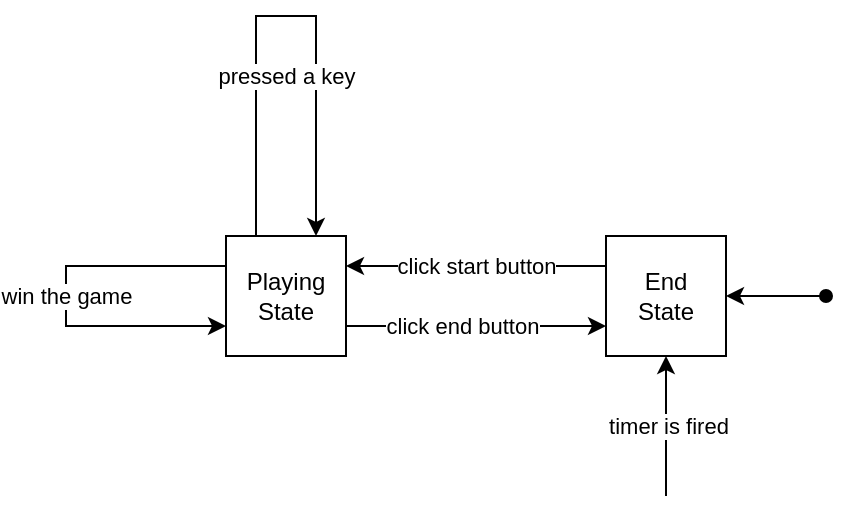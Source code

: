 <mxfile version="15.6.0" type="github" pages="3">
  <diagram id="hI7e4cZUsG9M7KaGvV4N" name="state diagram">
    <mxGraphModel dx="1372" dy="744" grid="1" gridSize="10" guides="1" tooltips="1" connect="1" arrows="1" fold="1" page="1" pageScale="1" pageWidth="827" pageHeight="1169" math="0" shadow="0">
      <root>
        <mxCell id="0" />
        <mxCell id="1" parent="0" />
        <mxCell id="IuZBLI0x4jvca_-rGV12-20" style="edgeStyle=none;rounded=0;orthogonalLoop=1;jettySize=auto;html=1;exitX=1;exitY=0.5;exitDx=0;exitDy=0;startArrow=classic;startFill=1;endArrow=oval;endFill=1;" parent="1" source="IuZBLI0x4jvca_-rGV12-16" edge="1">
          <mxGeometry relative="1" as="geometry">
            <mxPoint x="600" y="420" as="targetPoint" />
          </mxGeometry>
        </mxCell>
        <mxCell id="JxuFIkrR4i8Dkk_saVZ9-7" value="click start button" style="edgeStyle=orthogonalEdgeStyle;rounded=0;orthogonalLoop=1;jettySize=auto;html=1;exitX=0;exitY=0.25;exitDx=0;exitDy=0;entryX=1;entryY=0.25;entryDx=0;entryDy=0;" edge="1" parent="1" source="IuZBLI0x4jvca_-rGV12-16" target="JxuFIkrR4i8Dkk_saVZ9-3">
          <mxGeometry relative="1" as="geometry" />
        </mxCell>
        <mxCell id="JxuFIkrR4i8Dkk_saVZ9-12" style="edgeStyle=orthogonalEdgeStyle;rounded=0;orthogonalLoop=1;jettySize=auto;html=1;exitX=0.5;exitY=1;exitDx=0;exitDy=0;startArrow=classic;startFill=1;endArrow=none;endFill=0;" edge="1" parent="1" source="IuZBLI0x4jvca_-rGV12-16">
          <mxGeometry relative="1" as="geometry">
            <mxPoint x="520" y="520" as="targetPoint" />
          </mxGeometry>
        </mxCell>
        <mxCell id="JxuFIkrR4i8Dkk_saVZ9-13" value="timer is fired" style="edgeLabel;html=1;align=center;verticalAlign=middle;resizable=0;points=[];" vertex="1" connectable="0" parent="JxuFIkrR4i8Dkk_saVZ9-12">
          <mxGeometry relative="1" as="geometry">
            <mxPoint as="offset" />
          </mxGeometry>
        </mxCell>
        <mxCell id="IuZBLI0x4jvca_-rGV12-16" value="End&lt;br&gt;State" style="rounded=0;whiteSpace=wrap;html=1;" parent="1" vertex="1">
          <mxGeometry x="490" y="390" width="60" height="60" as="geometry" />
        </mxCell>
        <mxCell id="JxuFIkrR4i8Dkk_saVZ9-10" style="edgeStyle=orthogonalEdgeStyle;rounded=0;orthogonalLoop=1;jettySize=auto;html=1;exitX=1;exitY=0.75;exitDx=0;exitDy=0;entryX=0;entryY=0.75;entryDx=0;entryDy=0;" edge="1" parent="1" source="JxuFIkrR4i8Dkk_saVZ9-3" target="IuZBLI0x4jvca_-rGV12-16">
          <mxGeometry relative="1" as="geometry" />
        </mxCell>
        <mxCell id="JxuFIkrR4i8Dkk_saVZ9-11" value="click end button" style="edgeLabel;html=1;align=center;verticalAlign=middle;resizable=0;points=[];" vertex="1" connectable="0" parent="JxuFIkrR4i8Dkk_saVZ9-10">
          <mxGeometry x="-0.108" relative="1" as="geometry">
            <mxPoint as="offset" />
          </mxGeometry>
        </mxCell>
        <mxCell id="JxuFIkrR4i8Dkk_saVZ9-3" value="Playing&lt;br&gt;State" style="rounded=0;whiteSpace=wrap;html=1;" vertex="1" parent="1">
          <mxGeometry x="300" y="390" width="60" height="60" as="geometry" />
        </mxCell>
        <mxCell id="JxuFIkrR4i8Dkk_saVZ9-9" value="win the game" style="edgeStyle=orthogonalEdgeStyle;rounded=0;orthogonalLoop=1;jettySize=auto;html=1;exitX=0;exitY=0.25;exitDx=0;exitDy=0;entryX=0;entryY=0.75;entryDx=0;entryDy=0;" edge="1" parent="1" source="JxuFIkrR4i8Dkk_saVZ9-3" target="JxuFIkrR4i8Dkk_saVZ9-3">
          <mxGeometry relative="1" as="geometry">
            <Array as="points">
              <mxPoint x="220" y="405" />
              <mxPoint x="220" y="435" />
            </Array>
          </mxGeometry>
        </mxCell>
        <mxCell id="JxuFIkrR4i8Dkk_saVZ9-14" style="edgeStyle=orthogonalEdgeStyle;rounded=0;orthogonalLoop=1;jettySize=auto;html=1;exitX=0.75;exitY=0;exitDx=0;exitDy=0;entryX=0.25;entryY=0;entryDx=0;entryDy=0;startArrow=classic;startFill=1;endArrow=none;endFill=0;" edge="1" parent="1" source="JxuFIkrR4i8Dkk_saVZ9-3" target="JxuFIkrR4i8Dkk_saVZ9-3">
          <mxGeometry relative="1" as="geometry">
            <Array as="points">
              <mxPoint x="345" y="280" />
              <mxPoint x="315" y="280" />
            </Array>
          </mxGeometry>
        </mxCell>
        <mxCell id="JxuFIkrR4i8Dkk_saVZ9-15" value="pressed a key" style="edgeLabel;html=1;align=center;verticalAlign=middle;resizable=0;points=[];" vertex="1" connectable="0" parent="JxuFIkrR4i8Dkk_saVZ9-14">
          <mxGeometry x="-0.008" y="-2" relative="1" as="geometry">
            <mxPoint x="-1" y="32" as="offset" />
          </mxGeometry>
        </mxCell>
      </root>
    </mxGraphModel>
  </diagram>
  <diagram id="yKxRjNQBItv779inVnJ8" name="dcd1">
    <mxGraphModel dx="2197" dy="744" grid="1" gridSize="10" guides="1" tooltips="1" connect="1" arrows="1" fold="1" page="1" pageScale="1" pageWidth="827" pageHeight="1169" math="0" shadow="0">
      <root>
        <mxCell id="Ufl5j6Zn4nnThT6jM8z7-0" />
        <mxCell id="Ufl5j6Zn4nnThT6jM8z7-1" parent="Ufl5j6Zn4nnThT6jM8z7-0" />
        <mxCell id="Ufl5j6Zn4nnThT6jM8z7-13" value="Context" style="shape=umlLifeline;perimeter=lifelinePerimeter;whiteSpace=wrap;html=1;container=1;collapsible=0;recursiveResize=0;outlineConnect=0;" parent="Ufl5j6Zn4nnThT6jM8z7-1" vertex="1">
          <mxGeometry x="1240.5" y="120" width="100" height="1480" as="geometry" />
        </mxCell>
        <mxCell id="Ufl5j6Zn4nnThT6jM8z7-23" value="" style="html=1;points=[];perimeter=orthogonalPerimeter;" parent="Ufl5j6Zn4nnThT6jM8z7-13" vertex="1">
          <mxGeometry x="45" y="100" width="10" height="110" as="geometry" />
        </mxCell>
        <mxCell id="Ufl5j6Zn4nnThT6jM8z7-57" value="" style="html=1;points=[];perimeter=orthogonalPerimeter;" parent="Ufl5j6Zn4nnThT6jM8z7-13" vertex="1">
          <mxGeometry x="45" y="360" width="10" height="50" as="geometry" />
        </mxCell>
        <mxCell id="Ufl5j6Zn4nnThT6jM8z7-80" value="" style="html=1;points=[];perimeter=orthogonalPerimeter;" parent="Ufl5j6Zn4nnThT6jM8z7-13" vertex="1">
          <mxGeometry x="45" y="560" width="10" height="100" as="geometry" />
        </mxCell>
        <mxCell id="Ufl5j6Zn4nnThT6jM8z7-86" value="" style="endArrow=none;html=1;rounded=1;startArrow=classic;startFill=1;endFill=0;dashed=1;" parent="Ufl5j6Zn4nnThT6jM8z7-13" source="Ufl5j6Zn4nnThT6jM8z7-5" edge="1">
          <mxGeometry width="50" height="50" relative="1" as="geometry">
            <mxPoint x="-1030.676" y="650" as="sourcePoint" />
            <mxPoint x="45.0" y="650" as="targetPoint" />
          </mxGeometry>
        </mxCell>
        <mxCell id="Ufl5j6Zn4nnThT6jM8z7-87" value="return" style="edgeLabel;html=1;align=center;verticalAlign=middle;resizable=0;points=[];" parent="Ufl5j6Zn4nnThT6jM8z7-86" vertex="1" connectable="0">
          <mxGeometry x="-0.033" y="-1" relative="1" as="geometry">
            <mxPoint x="1" y="-4" as="offset" />
          </mxGeometry>
        </mxCell>
        <mxCell id="Ufl5j6Zn4nnThT6jM8z7-33" value="monkeyPosition != bananaPosition" style="shape=umlFrame;whiteSpace=wrap;html=1;width=140;height=40;" parent="Ufl5j6Zn4nnThT6jM8z7-1" vertex="1">
          <mxGeometry x="1210" y="170" width="520" height="190" as="geometry" />
        </mxCell>
        <mxCell id="Ufl5j6Zn4nnThT6jM8z7-2" value="" style="shape=umlLifeline;participant=umlActor;perimeter=lifelinePerimeter;whiteSpace=wrap;html=1;container=1;collapsible=0;recursiveResize=0;verticalAlign=top;spacingTop=36;outlineConnect=0;" parent="Ufl5j6Zn4nnThT6jM8z7-1" vertex="1">
          <mxGeometry x="-300" y="120" width="20" height="1480" as="geometry" />
        </mxCell>
        <mxCell id="Ufl5j6Zn4nnThT6jM8z7-16" value="" style="html=1;points=[];perimeter=orthogonalPerimeter;" parent="Ufl5j6Zn4nnThT6jM8z7-2" vertex="1">
          <mxGeometry x="5" y="70" width="10" height="230" as="geometry" />
        </mxCell>
        <mxCell id="Ufl5j6Zn4nnThT6jM8z7-46" value="" style="html=1;points=[];perimeter=orthogonalPerimeter;" parent="Ufl5j6Zn4nnThT6jM8z7-2" vertex="1">
          <mxGeometry x="5" y="310" width="10" height="170" as="geometry" />
        </mxCell>
        <mxCell id="Ufl5j6Zn4nnThT6jM8z7-68" value="" style="html=1;points=[];perimeter=orthogonalPerimeter;" parent="Ufl5j6Zn4nnThT6jM8z7-2" vertex="1">
          <mxGeometry x="5" y="510" width="10" height="200" as="geometry" />
        </mxCell>
        <mxCell id="Ufl5j6Zn4nnThT6jM8z7-3" value="Start" style="shape=umlLifeline;perimeter=lifelinePerimeter;whiteSpace=wrap;html=1;container=1;collapsible=0;recursiveResize=0;outlineConnect=0;" parent="Ufl5j6Zn4nnThT6jM8z7-1" vertex="1">
          <mxGeometry x="160" y="120" width="100" height="1480" as="geometry" />
        </mxCell>
        <mxCell id="Ufl5j6Zn4nnThT6jM8z7-20" value="" style="html=1;points=[];perimeter=orthogonalPerimeter;" parent="Ufl5j6Zn4nnThT6jM8z7-3" vertex="1">
          <mxGeometry x="45" y="90" width="10" height="150" as="geometry" />
        </mxCell>
        <mxCell id="Ufl5j6Zn4nnThT6jM8z7-76" value="" style="endArrow=classic;html=1;rounded=1;" parent="Ufl5j6Zn4nnThT6jM8z7-3" target="Ufl5j6Zn4nnThT6jM8z7-5" edge="1">
          <mxGeometry width="50" height="50" relative="1" as="geometry">
            <mxPoint x="-129.5" y="550.0" as="sourcePoint" />
            <mxPoint x="45" y="550.0" as="targetPoint" />
          </mxGeometry>
        </mxCell>
        <mxCell id="Ufl5j6Zn4nnThT6jM8z7-77" value="new GoUp(gameGUI)&lt;br&gt;.doAction(context)" style="edgeLabel;html=1;align=center;verticalAlign=middle;resizable=0;points=[];" parent="Ufl5j6Zn4nnThT6jM8z7-76" vertex="1" connectable="0">
          <mxGeometry x="-0.033" y="-1" relative="1" as="geometry">
            <mxPoint y="-1" as="offset" />
          </mxGeometry>
        </mxCell>
        <mxCell id="Ufl5j6Zn4nnThT6jM8z7-4" value="End" style="shape=umlLifeline;perimeter=lifelinePerimeter;whiteSpace=wrap;html=1;container=1;collapsible=0;recursiveResize=0;outlineConnect=0;" parent="Ufl5j6Zn4nnThT6jM8z7-1" vertex="1">
          <mxGeometry x="340" y="120" width="100" height="1480" as="geometry" />
        </mxCell>
        <mxCell id="Ufl5j6Zn4nnThT6jM8z7-24" value="" style="endArrow=classic;html=1;rounded=1;" parent="Ufl5j6Zn4nnThT6jM8z7-4" target="Ufl5j6Zn4nnThT6jM8z7-13" edge="1">
          <mxGeometry width="50" height="50" relative="1" as="geometry">
            <mxPoint x="-125" y="103" as="sourcePoint" />
            <mxPoint x="49.5" y="103" as="targetPoint" />
          </mxGeometry>
        </mxCell>
        <mxCell id="Ufl5j6Zn4nnThT6jM8z7-25" value="context.reset()" style="edgeLabel;html=1;align=center;verticalAlign=middle;resizable=0;points=[];" parent="Ufl5j6Zn4nnThT6jM8z7-24" vertex="1" connectable="0">
          <mxGeometry x="-0.033" y="-1" relative="1" as="geometry">
            <mxPoint x="1" y="-4" as="offset" />
          </mxGeometry>
        </mxCell>
        <mxCell id="Ufl5j6Zn4nnThT6jM8z7-54" value="" style="html=1;points=[];perimeter=orthogonalPerimeter;" parent="Ufl5j6Zn4nnThT6jM8z7-4" vertex="1">
          <mxGeometry x="45" y="337" width="10" height="93" as="geometry" />
        </mxCell>
        <mxCell id="Ufl5j6Zn4nnThT6jM8z7-62" value="" style="endArrow=none;html=1;rounded=1;startArrow=classic;startFill=1;endFill=0;dashed=1;" parent="Ufl5j6Zn4nnThT6jM8z7-4" source="Ufl5j6Zn4nnThT6jM8z7-12" edge="1">
          <mxGeometry width="50" height="50" relative="1" as="geometry">
            <mxPoint x="-130" y="420" as="sourcePoint" />
            <mxPoint x="45.0" y="420" as="targetPoint" />
          </mxGeometry>
        </mxCell>
        <mxCell id="Ufl5j6Zn4nnThT6jM8z7-63" value="return" style="edgeLabel;html=1;align=center;verticalAlign=middle;resizable=0;points=[];" parent="Ufl5j6Zn4nnThT6jM8z7-62" vertex="1" connectable="0">
          <mxGeometry x="-0.108" y="3" relative="1" as="geometry">
            <mxPoint as="offset" />
          </mxGeometry>
        </mxCell>
        <mxCell id="Ufl5j6Zn4nnThT6jM8z7-5" value="GoUp" style="shape=umlLifeline;perimeter=lifelinePerimeter;whiteSpace=wrap;html=1;container=1;collapsible=0;recursiveResize=0;outlineConnect=0;" parent="Ufl5j6Zn4nnThT6jM8z7-1" vertex="1">
          <mxGeometry x="520" y="120" width="100" height="1480" as="geometry" />
        </mxCell>
        <mxCell id="Ufl5j6Zn4nnThT6jM8z7-75" value="" style="html=1;points=[];perimeter=orthogonalPerimeter;" parent="Ufl5j6Zn4nnThT6jM8z7-5" vertex="1">
          <mxGeometry x="45" y="540" width="10" height="140" as="geometry" />
        </mxCell>
        <mxCell id="Ufl5j6Zn4nnThT6jM8z7-6" value="GoDown" style="shape=umlLifeline;perimeter=lifelinePerimeter;whiteSpace=wrap;html=1;container=1;collapsible=0;recursiveResize=0;outlineConnect=0;" parent="Ufl5j6Zn4nnThT6jM8z7-1" vertex="1">
          <mxGeometry x="700" y="120" width="100" height="1480" as="geometry" />
        </mxCell>
        <mxCell id="Ufl5j6Zn4nnThT6jM8z7-7" value="GoLeft" style="shape=umlLifeline;perimeter=lifelinePerimeter;whiteSpace=wrap;html=1;container=1;collapsible=0;recursiveResize=0;outlineConnect=0;" parent="Ufl5j6Zn4nnThT6jM8z7-1" vertex="1">
          <mxGeometry x="880" y="120" width="100" height="1480" as="geometry" />
        </mxCell>
        <mxCell id="Ufl5j6Zn4nnThT6jM8z7-100" value="" style="html=1;points=[];perimeter=orthogonalPerimeter;" parent="Ufl5j6Zn4nnThT6jM8z7-7" vertex="1">
          <mxGeometry x="45" y="777" width="10" height="140" as="geometry" />
        </mxCell>
        <mxCell id="Ufl5j6Zn4nnThT6jM8z7-8" value="GoRight" style="shape=umlLifeline;perimeter=lifelinePerimeter;whiteSpace=wrap;html=1;container=1;collapsible=0;recursiveResize=0;outlineConnect=0;" parent="Ufl5j6Zn4nnThT6jM8z7-1" vertex="1">
          <mxGeometry x="1060" y="120" width="100" height="1480" as="geometry" />
        </mxCell>
        <mxCell id="Ufl5j6Zn4nnThT6jM8z7-120" value="" style="html=1;points=[];perimeter=orthogonalPerimeter;" parent="Ufl5j6Zn4nnThT6jM8z7-8" vertex="1">
          <mxGeometry x="45" y="1007" width="10" height="140" as="geometry" />
        </mxCell>
        <mxCell id="Ufl5j6Zn4nnThT6jM8z7-11" value="GameGUI" style="shape=umlLifeline;perimeter=lifelinePerimeter;whiteSpace=wrap;html=1;container=1;collapsible=0;recursiveResize=0;outlineConnect=0;" parent="Ufl5j6Zn4nnThT6jM8z7-1" vertex="1">
          <mxGeometry x="-200" y="120" width="100" height="1480" as="geometry" />
        </mxCell>
        <mxCell id="Ufl5j6Zn4nnThT6jM8z7-38" value="" style="html=1;points=[];perimeter=orthogonalPerimeter;" parent="Ufl5j6Zn4nnThT6jM8z7-11" vertex="1">
          <mxGeometry x="45" y="75" width="10" height="205" as="geometry" />
        </mxCell>
        <mxCell id="Ufl5j6Zn4nnThT6jM8z7-44" value="" style="endArrow=none;html=1;rounded=1;startArrow=classic;startFill=1;endFill=0;dashed=1;" parent="Ufl5j6Zn4nnThT6jM8z7-11" edge="1">
          <mxGeometry width="50" height="50" relative="1" as="geometry">
            <mxPoint x="-90" y="270" as="sourcePoint" />
            <mxPoint x="45.0" y="270" as="targetPoint" />
          </mxGeometry>
        </mxCell>
        <mxCell id="Ufl5j6Zn4nnThT6jM8z7-45" value="return" style="edgeLabel;html=1;align=center;verticalAlign=middle;resizable=0;points=[];" parent="Ufl5j6Zn4nnThT6jM8z7-44" vertex="1" connectable="0">
          <mxGeometry x="-0.108" y="3" relative="1" as="geometry">
            <mxPoint as="offset" />
          </mxGeometry>
        </mxCell>
        <mxCell id="Ufl5j6Zn4nnThT6jM8z7-47" value="" style="html=1;points=[];perimeter=orthogonalPerimeter;" parent="Ufl5j6Zn4nnThT6jM8z7-11" vertex="1">
          <mxGeometry x="45" y="320" width="10" height="150" as="geometry" />
        </mxCell>
        <mxCell id="Ufl5j6Zn4nnThT6jM8z7-64" value="" style="endArrow=none;html=1;rounded=1;startArrow=classic;startFill=1;endFill=0;dashed=1;" parent="Ufl5j6Zn4nnThT6jM8z7-11" edge="1">
          <mxGeometry width="50" height="50" relative="1" as="geometry">
            <mxPoint x="46" y="440" as="sourcePoint" />
            <mxPoint x="231.0" y="440" as="targetPoint" />
          </mxGeometry>
        </mxCell>
        <mxCell id="Ufl5j6Zn4nnThT6jM8z7-65" value="getSquare(pos).&lt;br&gt;setText(null)&lt;br&gt;getSquare(pos).&lt;br&gt;setText(null)" style="edgeLabel;html=1;align=center;verticalAlign=middle;resizable=0;points=[];" parent="Ufl5j6Zn4nnThT6jM8z7-64" vertex="1" connectable="0">
          <mxGeometry x="-0.108" y="3" relative="1" as="geometry">
            <mxPoint as="offset" />
          </mxGeometry>
        </mxCell>
        <mxCell id="Ufl5j6Zn4nnThT6jM8z7-69" value="" style="html=1;points=[];perimeter=orthogonalPerimeter;" parent="Ufl5j6Zn4nnThT6jM8z7-11" vertex="1">
          <mxGeometry x="45" y="520" width="10" height="180" as="geometry" />
        </mxCell>
        <mxCell id="Ufl5j6Zn4nnThT6jM8z7-70" value="" style="endArrow=classic;html=1;rounded=1;" parent="Ufl5j6Zn4nnThT6jM8z7-11" edge="1">
          <mxGeometry width="50" height="50" relative="1" as="geometry">
            <mxPoint x="-85" y="524" as="sourcePoint" />
            <mxPoint x="50" y="524" as="targetPoint" />
          </mxGeometry>
        </mxCell>
        <mxCell id="Ufl5j6Zn4nnThT6jM8z7-71" value="pressed up arrow key" style="edgeLabel;html=1;align=center;verticalAlign=middle;resizable=0;points=[];" parent="Ufl5j6Zn4nnThT6jM8z7-70" vertex="1" connectable="0">
          <mxGeometry x="-0.033" y="-1" relative="1" as="geometry">
            <mxPoint y="-1" as="offset" />
          </mxGeometry>
        </mxCell>
        <mxCell id="Ufl5j6Zn4nnThT6jM8z7-92" value="" style="endArrow=none;html=1;rounded=1;startArrow=classic;startFill=1;endFill=0;dashed=1;" parent="Ufl5j6Zn4nnThT6jM8z7-11" edge="1">
          <mxGeometry width="50" height="50" relative="1" as="geometry">
            <mxPoint x="-90" y="698.82" as="sourcePoint" />
            <mxPoint x="45.0" y="698.82" as="targetPoint" />
          </mxGeometry>
        </mxCell>
        <mxCell id="Ufl5j6Zn4nnThT6jM8z7-93" value="return" style="edgeLabel;html=1;align=center;verticalAlign=middle;resizable=0;points=[];" parent="Ufl5j6Zn4nnThT6jM8z7-92" vertex="1" connectable="0">
          <mxGeometry x="-0.108" y="3" relative="1" as="geometry">
            <mxPoint as="offset" />
          </mxGeometry>
        </mxCell>
        <mxCell id="Ufl5j6Zn4nnThT6jM8z7-12" value="GameController" style="shape=umlLifeline;perimeter=lifelinePerimeter;whiteSpace=wrap;html=1;container=1;collapsible=0;recursiveResize=0;outlineConnect=0;" parent="Ufl5j6Zn4nnThT6jM8z7-1" vertex="1">
          <mxGeometry x="-20" y="120" width="100" height="1480" as="geometry" />
        </mxCell>
        <mxCell id="Ufl5j6Zn4nnThT6jM8z7-17" value="" style="html=1;points=[];perimeter=orthogonalPerimeter;" parent="Ufl5j6Zn4nnThT6jM8z7-12" vertex="1">
          <mxGeometry x="45" y="80" width="10" height="170" as="geometry" />
        </mxCell>
        <mxCell id="Ufl5j6Zn4nnThT6jM8z7-51" value="" style="html=1;points=[];perimeter=orthogonalPerimeter;" parent="Ufl5j6Zn4nnThT6jM8z7-12" vertex="1">
          <mxGeometry x="45" y="330" width="10" height="120" as="geometry" />
        </mxCell>
        <mxCell id="Ufl5j6Zn4nnThT6jM8z7-52" value="" style="endArrow=classic;html=1;rounded=1;" parent="Ufl5j6Zn4nnThT6jM8z7-12" edge="1">
          <mxGeometry width="50" height="50" relative="1" as="geometry">
            <mxPoint x="-128.5" y="340" as="sourcePoint" />
            <mxPoint x="46" y="340" as="targetPoint" />
          </mxGeometry>
        </mxCell>
        <mxCell id="Ufl5j6Zn4nnThT6jM8z7-53" value="buttonListener" style="edgeLabel;html=1;align=center;verticalAlign=middle;resizable=0;points=[];" parent="Ufl5j6Zn4nnThT6jM8z7-52" vertex="1" connectable="0">
          <mxGeometry x="-0.033" y="-1" relative="1" as="geometry">
            <mxPoint y="-1" as="offset" />
          </mxGeometry>
        </mxCell>
        <mxCell id="Ufl5j6Zn4nnThT6jM8z7-72" value="" style="html=1;points=[];perimeter=orthogonalPerimeter;" parent="Ufl5j6Zn4nnThT6jM8z7-12" vertex="1">
          <mxGeometry x="45" y="530" width="10" height="160" as="geometry" />
        </mxCell>
        <mxCell id="Ufl5j6Zn4nnThT6jM8z7-14" value="MonkeyPosition" style="shape=umlLifeline;perimeter=lifelinePerimeter;whiteSpace=wrap;html=1;container=1;collapsible=0;recursiveResize=0;outlineConnect=0;" parent="Ufl5j6Zn4nnThT6jM8z7-1" vertex="1">
          <mxGeometry x="1420" y="120" width="100" height="1480" as="geometry" />
        </mxCell>
        <mxCell id="Ufl5j6Zn4nnThT6jM8z7-30" value="" style="endArrow=classic;html=1;rounded=1;" parent="Ufl5j6Zn4nnThT6jM8z7-14" target="Ufl5j6Zn4nnThT6jM8z7-15" edge="1">
          <mxGeometry width="50" height="50" relative="1" as="geometry">
            <mxPoint x="-124.5" y="160" as="sourcePoint" />
            <mxPoint x="45.5" y="160" as="targetPoint" />
          </mxGeometry>
        </mxCell>
        <mxCell id="Ufl5j6Zn4nnThT6jM8z7-31" value="bananaPosistion = &lt;br&gt;new BananaPosistion(&lt;br&gt;randomX, randomY)" style="edgeLabel;html=1;align=center;verticalAlign=middle;resizable=0;points=[];" parent="Ufl5j6Zn4nnThT6jM8z7-30" vertex="1" connectable="0">
          <mxGeometry x="-0.033" y="-1" relative="1" as="geometry">
            <mxPoint x="103" y="-1" as="offset" />
          </mxGeometry>
        </mxCell>
        <mxCell id="Ufl5j6Zn4nnThT6jM8z7-26" value="" style="html=1;points=[];perimeter=orthogonalPerimeter;" parent="Ufl5j6Zn4nnThT6jM8z7-14" vertex="1">
          <mxGeometry x="45" y="110" width="10" height="100" as="geometry" />
        </mxCell>
        <mxCell id="Ufl5j6Zn4nnThT6jM8z7-83" value="" style="html=1;points=[];perimeter=orthogonalPerimeter;" parent="Ufl5j6Zn4nnThT6jM8z7-14" vertex="1">
          <mxGeometry x="45" y="590" width="10" height="50" as="geometry" />
        </mxCell>
        <mxCell id="Ufl5j6Zn4nnThT6jM8z7-15" value="BananaPostion" style="shape=umlLifeline;perimeter=lifelinePerimeter;whiteSpace=wrap;html=1;container=1;collapsible=0;recursiveResize=0;outlineConnect=0;" parent="Ufl5j6Zn4nnThT6jM8z7-1" vertex="1">
          <mxGeometry x="1600" y="120" width="100" height="300" as="geometry" />
        </mxCell>
        <mxCell id="Ufl5j6Zn4nnThT6jM8z7-27" value="" style="html=1;points=[];perimeter=orthogonalPerimeter;" parent="Ufl5j6Zn4nnThT6jM8z7-15" vertex="1">
          <mxGeometry x="45" y="110" width="10" height="100" as="geometry" />
        </mxCell>
        <mxCell id="Ufl5j6Zn4nnThT6jM8z7-18" value="" style="endArrow=classic;html=1;rounded=1;" parent="Ufl5j6Zn4nnThT6jM8z7-1" edge="1">
          <mxGeometry width="50" height="50" relative="1" as="geometry">
            <mxPoint x="-285" y="200" as="sourcePoint" />
            <mxPoint x="-150" y="200" as="targetPoint" />
          </mxGeometry>
        </mxCell>
        <mxCell id="Ufl5j6Zn4nnThT6jM8z7-19" value="clicked Start button" style="edgeLabel;html=1;align=center;verticalAlign=middle;resizable=0;points=[];" parent="Ufl5j6Zn4nnThT6jM8z7-18" vertex="1" connectable="0">
          <mxGeometry x="-0.033" y="-1" relative="1" as="geometry">
            <mxPoint y="-1" as="offset" />
          </mxGeometry>
        </mxCell>
        <mxCell id="Ufl5j6Zn4nnThT6jM8z7-21" value="" style="endArrow=classic;html=1;rounded=1;" parent="Ufl5j6Zn4nnThT6jM8z7-1" edge="1">
          <mxGeometry width="50" height="50" relative="1" as="geometry">
            <mxPoint x="35.5" y="213" as="sourcePoint" />
            <mxPoint x="210" y="213" as="targetPoint" />
          </mxGeometry>
        </mxCell>
        <mxCell id="Ufl5j6Zn4nnThT6jM8z7-22" value="new Start(gameGUI)&lt;br&gt;.doAction(context)" style="edgeLabel;html=1;align=center;verticalAlign=middle;resizable=0;points=[];" parent="Ufl5j6Zn4nnThT6jM8z7-21" vertex="1" connectable="0">
          <mxGeometry x="-0.033" y="-1" relative="1" as="geometry">
            <mxPoint x="1" y="-4" as="offset" />
          </mxGeometry>
        </mxCell>
        <mxCell id="Ufl5j6Zn4nnThT6jM8z7-28" value="" style="endArrow=classic;html=1;rounded=1;" parent="Ufl5j6Zn4nnThT6jM8z7-1" edge="1">
          <mxGeometry width="50" height="50" relative="1" as="geometry">
            <mxPoint x="1296" y="233" as="sourcePoint" />
            <mxPoint x="1466" y="233" as="targetPoint" />
          </mxGeometry>
        </mxCell>
        <mxCell id="Ufl5j6Zn4nnThT6jM8z7-29" value="monkeyPosistion = &lt;br&gt;new MonkeyPosistion(&lt;br&gt;randomX, randomY)" style="edgeLabel;html=1;align=center;verticalAlign=middle;resizable=0;points=[];" parent="Ufl5j6Zn4nnThT6jM8z7-28" vertex="1" connectable="0">
          <mxGeometry x="-0.033" y="-1" relative="1" as="geometry">
            <mxPoint x="1" y="-4" as="offset" />
          </mxGeometry>
        </mxCell>
        <mxCell id="Ufl5j6Zn4nnThT6jM8z7-34" value="" style="endArrow=none;html=1;rounded=1;startArrow=classic;startFill=1;endFill=0;dashed=1;" parent="Ufl5j6Zn4nnThT6jM8z7-1" source="Ufl5j6Zn4nnThT6jM8z7-3" edge="1">
          <mxGeometry width="50" height="50" relative="1" as="geometry">
            <mxPoint x="240" y="320" as="sourcePoint" />
            <mxPoint x="1285.0" y="320" as="targetPoint" />
          </mxGeometry>
        </mxCell>
        <mxCell id="Ufl5j6Zn4nnThT6jM8z7-35" value="return" style="edgeLabel;html=1;align=center;verticalAlign=middle;resizable=0;points=[];" parent="Ufl5j6Zn4nnThT6jM8z7-34" vertex="1" connectable="0">
          <mxGeometry x="-0.033" y="-1" relative="1" as="geometry">
            <mxPoint x="1" y="-4" as="offset" />
          </mxGeometry>
        </mxCell>
        <mxCell id="Ufl5j6Zn4nnThT6jM8z7-36" value="" style="endArrow=none;html=1;rounded=1;startArrow=classic;startFill=1;endFill=0;dashed=1;" parent="Ufl5j6Zn4nnThT6jM8z7-1" edge="1">
          <mxGeometry width="50" height="50" relative="1" as="geometry">
            <mxPoint x="30" y="340" as="sourcePoint" />
            <mxPoint x="205.0" y="340" as="targetPoint" />
          </mxGeometry>
        </mxCell>
        <mxCell id="Ufl5j6Zn4nnThT6jM8z7-41" value="return" style="edgeLabel;html=1;align=center;verticalAlign=middle;resizable=0;points=[];" parent="Ufl5j6Zn4nnThT6jM8z7-36" vertex="1" connectable="0">
          <mxGeometry x="-0.108" y="3" relative="1" as="geometry">
            <mxPoint as="offset" />
          </mxGeometry>
        </mxCell>
        <mxCell id="Ufl5j6Zn4nnThT6jM8z7-39" value="" style="endArrow=classic;html=1;rounded=1;" parent="Ufl5j6Zn4nnThT6jM8z7-1" target="Ufl5j6Zn4nnThT6jM8z7-12" edge="1">
          <mxGeometry width="50" height="50" relative="1" as="geometry">
            <mxPoint x="-145" y="207" as="sourcePoint" />
            <mxPoint x="-10" y="207" as="targetPoint" />
          </mxGeometry>
        </mxCell>
        <mxCell id="Ufl5j6Zn4nnThT6jM8z7-40" value="buttonListener" style="edgeLabel;html=1;align=center;verticalAlign=middle;resizable=0;points=[];" parent="Ufl5j6Zn4nnThT6jM8z7-39" vertex="1" connectable="0">
          <mxGeometry x="-0.033" y="-1" relative="1" as="geometry">
            <mxPoint y="-1" as="offset" />
          </mxGeometry>
        </mxCell>
        <mxCell id="Ufl5j6Zn4nnThT6jM8z7-42" value="" style="endArrow=none;html=1;rounded=1;startArrow=classic;startFill=1;endFill=0;dashed=1;" parent="Ufl5j6Zn4nnThT6jM8z7-1" edge="1">
          <mxGeometry width="50" height="50" relative="1" as="geometry">
            <mxPoint x="-150" y="360" as="sourcePoint" />
            <mxPoint x="35.0" y="360" as="targetPoint" />
          </mxGeometry>
        </mxCell>
        <mxCell id="Ufl5j6Zn4nnThT6jM8z7-43" value="getSquare(pos).&lt;br&gt;setText(&quot;Mon&quot;)&lt;br&gt;getSquare(pos).&lt;br&gt;setText(&quot;Ban&quot;)" style="edgeLabel;html=1;align=center;verticalAlign=middle;resizable=0;points=[];" parent="Ufl5j6Zn4nnThT6jM8z7-42" vertex="1" connectable="0">
          <mxGeometry x="-0.108" y="3" relative="1" as="geometry">
            <mxPoint as="offset" />
          </mxGeometry>
        </mxCell>
        <mxCell id="Ufl5j6Zn4nnThT6jM8z7-49" value="" style="endArrow=classic;html=1;rounded=1;" parent="Ufl5j6Zn4nnThT6jM8z7-1" edge="1">
          <mxGeometry width="50" height="50" relative="1" as="geometry">
            <mxPoint x="-285" y="450" as="sourcePoint" />
            <mxPoint x="-150" y="450" as="targetPoint" />
          </mxGeometry>
        </mxCell>
        <mxCell id="Ufl5j6Zn4nnThT6jM8z7-50" value="clicked End button" style="edgeLabel;html=1;align=center;verticalAlign=middle;resizable=0;points=[];" parent="Ufl5j6Zn4nnThT6jM8z7-49" vertex="1" connectable="0">
          <mxGeometry x="-0.033" y="-1" relative="1" as="geometry">
            <mxPoint y="-1" as="offset" />
          </mxGeometry>
        </mxCell>
        <mxCell id="Ufl5j6Zn4nnThT6jM8z7-55" value="" style="endArrow=classic;html=1;rounded=1;" parent="Ufl5j6Zn4nnThT6jM8z7-1" target="Ufl5j6Zn4nnThT6jM8z7-4" edge="1">
          <mxGeometry width="50" height="50" relative="1" as="geometry">
            <mxPoint x="35" y="470" as="sourcePoint" />
            <mxPoint x="209.5" y="470" as="targetPoint" />
          </mxGeometry>
        </mxCell>
        <mxCell id="Ufl5j6Zn4nnThT6jM8z7-56" value="new End(gameGUI)&lt;br&gt;.doAction(context)" style="edgeLabel;html=1;align=center;verticalAlign=middle;resizable=0;points=[];" parent="Ufl5j6Zn4nnThT6jM8z7-55" vertex="1" connectable="0">
          <mxGeometry x="-0.033" y="-1" relative="1" as="geometry">
            <mxPoint x="1" y="-4" as="offset" />
          </mxGeometry>
        </mxCell>
        <mxCell id="Ufl5j6Zn4nnThT6jM8z7-58" value="" style="endArrow=classic;html=1;rounded=1;" parent="Ufl5j6Zn4nnThT6jM8z7-1" target="Ufl5j6Zn4nnThT6jM8z7-13" edge="1">
          <mxGeometry width="50" height="50" relative="1" as="geometry">
            <mxPoint x="392.75" y="490" as="sourcePoint" />
            <mxPoint x="747.25" y="490" as="targetPoint" />
          </mxGeometry>
        </mxCell>
        <mxCell id="Ufl5j6Zn4nnThT6jM8z7-59" value="monkeyPosition = null&lt;br&gt;bananaPosition = null" style="edgeLabel;html=1;align=center;verticalAlign=middle;resizable=0;points=[];" parent="Ufl5j6Zn4nnThT6jM8z7-58" vertex="1" connectable="0">
          <mxGeometry x="-0.033" y="-1" relative="1" as="geometry">
            <mxPoint x="1" y="-4" as="offset" />
          </mxGeometry>
        </mxCell>
        <mxCell id="Ufl5j6Zn4nnThT6jM8z7-60" value="" style="endArrow=none;html=1;rounded=1;startArrow=classic;startFill=1;endFill=0;dashed=1;" parent="Ufl5j6Zn4nnThT6jM8z7-1" edge="1">
          <mxGeometry width="50" height="50" relative="1" as="geometry">
            <mxPoint x="390" y="520" as="sourcePoint" />
            <mxPoint x="1287.84" y="520" as="targetPoint" />
          </mxGeometry>
        </mxCell>
        <mxCell id="Ufl5j6Zn4nnThT6jM8z7-61" value="return" style="edgeLabel;html=1;align=center;verticalAlign=middle;resizable=0;points=[];" parent="Ufl5j6Zn4nnThT6jM8z7-60" vertex="1" connectable="0">
          <mxGeometry x="-0.033" y="-1" relative="1" as="geometry">
            <mxPoint x="1" y="-4" as="offset" />
          </mxGeometry>
        </mxCell>
        <mxCell id="Ufl5j6Zn4nnThT6jM8z7-66" value="" style="endArrow=none;html=1;rounded=1;startArrow=classic;startFill=1;endFill=0;dashed=1;" parent="Ufl5j6Zn4nnThT6jM8z7-1" edge="1">
          <mxGeometry width="50" height="50" relative="1" as="geometry">
            <mxPoint x="-290" y="580" as="sourcePoint" />
            <mxPoint x="-155.0" y="580" as="targetPoint" />
          </mxGeometry>
        </mxCell>
        <mxCell id="Ufl5j6Zn4nnThT6jM8z7-67" value="return" style="edgeLabel;html=1;align=center;verticalAlign=middle;resizable=0;points=[];" parent="Ufl5j6Zn4nnThT6jM8z7-66" vertex="1" connectable="0">
          <mxGeometry x="-0.108" y="3" relative="1" as="geometry">
            <mxPoint as="offset" />
          </mxGeometry>
        </mxCell>
        <mxCell id="Ufl5j6Zn4nnThT6jM8z7-73" value="" style="endArrow=classic;html=1;rounded=1;" parent="Ufl5j6Zn4nnThT6jM8z7-1" target="Ufl5j6Zn4nnThT6jM8z7-12" edge="1">
          <mxGeometry width="50" height="50" relative="1" as="geometry">
            <mxPoint x="-145" y="660.0" as="sourcePoint" />
            <mxPoint x="-10" y="660.0" as="targetPoint" />
          </mxGeometry>
        </mxCell>
        <mxCell id="Ufl5j6Zn4nnThT6jM8z7-74" value="keyAdapter" style="edgeLabel;html=1;align=center;verticalAlign=middle;resizable=0;points=[];" parent="Ufl5j6Zn4nnThT6jM8z7-73" vertex="1" connectable="0">
          <mxGeometry x="-0.033" y="-1" relative="1" as="geometry">
            <mxPoint y="-1" as="offset" />
          </mxGeometry>
        </mxCell>
        <mxCell id="Ufl5j6Zn4nnThT6jM8z7-78" value="" style="endArrow=classic;html=1;rounded=1;" parent="Ufl5j6Zn4nnThT6jM8z7-1" target="Ufl5j6Zn4nnThT6jM8z7-13" edge="1">
          <mxGeometry width="50" height="50" relative="1" as="geometry">
            <mxPoint x="575" y="690.0" as="sourcePoint" />
            <mxPoint x="1114" y="690.0" as="targetPoint" />
          </mxGeometry>
        </mxCell>
        <mxCell id="Ufl5j6Zn4nnThT6jM8z7-79" value="isMoved = move(context, Direction.Down)" style="edgeLabel;html=1;align=center;verticalAlign=middle;resizable=0;points=[];" parent="Ufl5j6Zn4nnThT6jM8z7-78" vertex="1" connectable="0">
          <mxGeometry x="-0.033" y="-1" relative="1" as="geometry">
            <mxPoint y="-1" as="offset" />
          </mxGeometry>
        </mxCell>
        <mxCell id="Ufl5j6Zn4nnThT6jM8z7-81" value="" style="endArrow=classic;html=1;rounded=1;" parent="Ufl5j6Zn4nnThT6jM8z7-1" edge="1">
          <mxGeometry width="50" height="50" relative="1" as="geometry">
            <mxPoint x="1295" y="710" as="sourcePoint" />
            <mxPoint x="1470" y="710" as="targetPoint" />
          </mxGeometry>
        </mxCell>
        <mxCell id="Ufl5j6Zn4nnThT6jM8z7-82" value="monkeyPosition.x--" style="edgeLabel;html=1;align=center;verticalAlign=middle;resizable=0;points=[];" parent="Ufl5j6Zn4nnThT6jM8z7-81" vertex="1" connectable="0">
          <mxGeometry x="-0.033" y="-1" relative="1" as="geometry">
            <mxPoint y="-1" as="offset" />
          </mxGeometry>
        </mxCell>
        <mxCell id="Ufl5j6Zn4nnThT6jM8z7-84" value="" style="endArrow=none;html=1;rounded=1;startArrow=classic;startFill=1;endFill=0;dashed=1;" parent="Ufl5j6Zn4nnThT6jM8z7-1" source="Ufl5j6Zn4nnThT6jM8z7-13" edge="1">
          <mxGeometry width="50" height="50" relative="1" as="geometry">
            <mxPoint x="392.164" y="750" as="sourcePoint" />
            <mxPoint x="1467.84" y="750" as="targetPoint" />
          </mxGeometry>
        </mxCell>
        <mxCell id="Ufl5j6Zn4nnThT6jM8z7-85" value="return" style="edgeLabel;html=1;align=center;verticalAlign=middle;resizable=0;points=[];" parent="Ufl5j6Zn4nnThT6jM8z7-84" vertex="1" connectable="0">
          <mxGeometry x="-0.033" y="-1" relative="1" as="geometry">
            <mxPoint x="1" y="-4" as="offset" />
          </mxGeometry>
        </mxCell>
        <mxCell id="Ufl5j6Zn4nnThT6jM8z7-88" value="" style="endArrow=none;html=1;rounded=1;startArrow=classic;startFill=1;endFill=0;dashed=1;" parent="Ufl5j6Zn4nnThT6jM8z7-1" source="Ufl5j6Zn4nnThT6jM8z7-12" edge="1">
          <mxGeometry width="50" height="50" relative="1" as="geometry">
            <mxPoint x="212.164" y="790" as="sourcePoint" />
            <mxPoint x="567.84" y="790" as="targetPoint" />
          </mxGeometry>
        </mxCell>
        <mxCell id="Ufl5j6Zn4nnThT6jM8z7-89" value="return" style="edgeLabel;html=1;align=center;verticalAlign=middle;resizable=0;points=[];" parent="Ufl5j6Zn4nnThT6jM8z7-88" vertex="1" connectable="0">
          <mxGeometry x="-0.108" y="3" relative="1" as="geometry">
            <mxPoint as="offset" />
          </mxGeometry>
        </mxCell>
        <mxCell id="Ufl5j6Zn4nnThT6jM8z7-90" value="" style="endArrow=none;html=1;rounded=1;startArrow=classic;startFill=1;endFill=0;dashed=1;" parent="Ufl5j6Zn4nnThT6jM8z7-1" source="Ufl5j6Zn4nnThT6jM8z7-11" edge="1">
          <mxGeometry width="50" height="50" relative="1" as="geometry">
            <mxPoint x="-509.996" y="800" as="sourcePoint" />
            <mxPoint x="28.52" y="800" as="targetPoint" />
          </mxGeometry>
        </mxCell>
        <mxCell id="Ufl5j6Zn4nnThT6jM8z7-91" value="getSquare(oldpos).&lt;br&gt;setText(null)&lt;br&gt;getSquare(newpos).&lt;br&gt;setText(&quot;Mon&quot;)" style="edgeLabel;html=1;align=center;verticalAlign=middle;resizable=0;points=[];" parent="Ufl5j6Zn4nnThT6jM8z7-90" vertex="1" connectable="0">
          <mxGeometry x="-0.108" y="3" relative="1" as="geometry">
            <mxPoint as="offset" />
          </mxGeometry>
        </mxCell>
        <mxCell id="Ufl5j6Zn4nnThT6jM8z7-94" value="" style="html=1;points=[];perimeter=orthogonalPerimeter;" parent="Ufl5j6Zn4nnThT6jM8z7-1" vertex="1">
          <mxGeometry x="1285.5" y="917" width="10" height="100" as="geometry" />
        </mxCell>
        <mxCell id="Ufl5j6Zn4nnThT6jM8z7-95" value="" style="endArrow=none;html=1;rounded=1;startArrow=classic;startFill=1;endFill=0;dashed=1;" parent="Ufl5j6Zn4nnThT6jM8z7-1" source="Ufl5j6Zn4nnThT6jM8z7-7" edge="1">
          <mxGeometry width="50" height="50" relative="1" as="geometry">
            <mxPoint x="568.833" y="1007" as="sourcePoint" />
            <mxPoint x="1285.5" y="1007" as="targetPoint" />
          </mxGeometry>
        </mxCell>
        <mxCell id="Ufl5j6Zn4nnThT6jM8z7-96" value="return" style="edgeLabel;html=1;align=center;verticalAlign=middle;resizable=0;points=[];" parent="Ufl5j6Zn4nnThT6jM8z7-95" vertex="1" connectable="0">
          <mxGeometry x="-0.033" y="-1" relative="1" as="geometry">
            <mxPoint x="1" y="-4" as="offset" />
          </mxGeometry>
        </mxCell>
        <mxCell id="Ufl5j6Zn4nnThT6jM8z7-97" value="" style="html=1;points=[];perimeter=orthogonalPerimeter;" parent="Ufl5j6Zn4nnThT6jM8z7-1" vertex="1">
          <mxGeometry x="-295" y="867" width="10" height="200" as="geometry" />
        </mxCell>
        <mxCell id="Ufl5j6Zn4nnThT6jM8z7-98" value="" style="endArrow=classic;html=1;rounded=1;" parent="Ufl5j6Zn4nnThT6jM8z7-1" target="Ufl5j6Zn4nnThT6jM8z7-7" edge="1">
          <mxGeometry width="50" height="50" relative="1" as="geometry">
            <mxPoint x="30.5" y="907.0" as="sourcePoint" />
            <mxPoint x="569.5" y="907.0" as="targetPoint" />
          </mxGeometry>
        </mxCell>
        <mxCell id="Ufl5j6Zn4nnThT6jM8z7-99" value="new GoLeft(gameGUI)&lt;br&gt;.doAction(context)" style="edgeLabel;html=1;align=center;verticalAlign=middle;resizable=0;points=[];" parent="Ufl5j6Zn4nnThT6jM8z7-98" vertex="1" connectable="0">
          <mxGeometry x="-0.033" y="-1" relative="1" as="geometry">
            <mxPoint y="-1" as="offset" />
          </mxGeometry>
        </mxCell>
        <mxCell id="Ufl5j6Zn4nnThT6jM8z7-101" value="" style="html=1;points=[];perimeter=orthogonalPerimeter;" parent="Ufl5j6Zn4nnThT6jM8z7-1" vertex="1">
          <mxGeometry x="-155" y="877" width="10" height="180" as="geometry" />
        </mxCell>
        <mxCell id="Ufl5j6Zn4nnThT6jM8z7-102" value="" style="endArrow=classic;html=1;rounded=1;" parent="Ufl5j6Zn4nnThT6jM8z7-1" edge="1">
          <mxGeometry width="50" height="50" relative="1" as="geometry">
            <mxPoint x="-285" y="881.0" as="sourcePoint" />
            <mxPoint x="-150" y="881.0" as="targetPoint" />
          </mxGeometry>
        </mxCell>
        <mxCell id="Ufl5j6Zn4nnThT6jM8z7-103" value="pressed up arrow key" style="edgeLabel;html=1;align=center;verticalAlign=middle;resizable=0;points=[];" parent="Ufl5j6Zn4nnThT6jM8z7-102" vertex="1" connectable="0">
          <mxGeometry x="-0.033" y="-1" relative="1" as="geometry">
            <mxPoint y="-1" as="offset" />
          </mxGeometry>
        </mxCell>
        <mxCell id="Ufl5j6Zn4nnThT6jM8z7-104" value="" style="endArrow=none;html=1;rounded=1;startArrow=classic;startFill=1;endFill=0;dashed=1;" parent="Ufl5j6Zn4nnThT6jM8z7-1" edge="1">
          <mxGeometry width="50" height="50" relative="1" as="geometry">
            <mxPoint x="-290" y="1055.82" as="sourcePoint" />
            <mxPoint x="-155.0" y="1055.82" as="targetPoint" />
          </mxGeometry>
        </mxCell>
        <mxCell id="Ufl5j6Zn4nnThT6jM8z7-105" value="return" style="edgeLabel;html=1;align=center;verticalAlign=middle;resizable=0;points=[];" parent="Ufl5j6Zn4nnThT6jM8z7-104" vertex="1" connectable="0">
          <mxGeometry x="-0.108" y="3" relative="1" as="geometry">
            <mxPoint as="offset" />
          </mxGeometry>
        </mxCell>
        <mxCell id="Ufl5j6Zn4nnThT6jM8z7-106" value="" style="html=1;points=[];perimeter=orthogonalPerimeter;" parent="Ufl5j6Zn4nnThT6jM8z7-1" vertex="1">
          <mxGeometry x="25" y="887" width="10" height="160" as="geometry" />
        </mxCell>
        <mxCell id="Ufl5j6Zn4nnThT6jM8z7-107" value="" style="html=1;points=[];perimeter=orthogonalPerimeter;" parent="Ufl5j6Zn4nnThT6jM8z7-1" vertex="1">
          <mxGeometry x="1465" y="947" width="10" height="50" as="geometry" />
        </mxCell>
        <mxCell id="Ufl5j6Zn4nnThT6jM8z7-108" value="" style="endArrow=classic;html=1;rounded=1;" parent="Ufl5j6Zn4nnThT6jM8z7-1" edge="1">
          <mxGeometry width="50" height="50" relative="1" as="geometry">
            <mxPoint x="-145" y="897.0" as="sourcePoint" />
            <mxPoint x="29.5" y="897.0" as="targetPoint" />
          </mxGeometry>
        </mxCell>
        <mxCell id="Ufl5j6Zn4nnThT6jM8z7-109" value="keyAdapter" style="edgeLabel;html=1;align=center;verticalAlign=middle;resizable=0;points=[];" parent="Ufl5j6Zn4nnThT6jM8z7-108" vertex="1" connectable="0">
          <mxGeometry x="-0.033" y="-1" relative="1" as="geometry">
            <mxPoint y="-1" as="offset" />
          </mxGeometry>
        </mxCell>
        <mxCell id="Ufl5j6Zn4nnThT6jM8z7-110" value="" style="endArrow=classic;html=1;rounded=1;" parent="Ufl5j6Zn4nnThT6jM8z7-1" source="Ufl5j6Zn4nnThT6jM8z7-7" edge="1">
          <mxGeometry width="50" height="50" relative="1" as="geometry">
            <mxPoint x="575" y="927.0" as="sourcePoint" />
            <mxPoint x="1290.0" y="927.0" as="targetPoint" />
          </mxGeometry>
        </mxCell>
        <mxCell id="Ufl5j6Zn4nnThT6jM8z7-111" value="isMoved = move(context, Direction.Left)" style="edgeLabel;html=1;align=center;verticalAlign=middle;resizable=0;points=[];" parent="Ufl5j6Zn4nnThT6jM8z7-110" vertex="1" connectable="0">
          <mxGeometry x="-0.033" y="-1" relative="1" as="geometry">
            <mxPoint y="-1" as="offset" />
          </mxGeometry>
        </mxCell>
        <mxCell id="Ufl5j6Zn4nnThT6jM8z7-112" value="" style="endArrow=classic;html=1;rounded=1;" parent="Ufl5j6Zn4nnThT6jM8z7-1" edge="1">
          <mxGeometry width="50" height="50" relative="1" as="geometry">
            <mxPoint x="1295" y="947" as="sourcePoint" />
            <mxPoint x="1470" y="947" as="targetPoint" />
          </mxGeometry>
        </mxCell>
        <mxCell id="Ufl5j6Zn4nnThT6jM8z7-113" value="monkeyPosition.y--" style="edgeLabel;html=1;align=center;verticalAlign=middle;resizable=0;points=[];" parent="Ufl5j6Zn4nnThT6jM8z7-112" vertex="1" connectable="0">
          <mxGeometry x="-0.033" y="-1" relative="1" as="geometry">
            <mxPoint y="-1" as="offset" />
          </mxGeometry>
        </mxCell>
        <mxCell id="Ufl5j6Zn4nnThT6jM8z7-114" value="" style="endArrow=none;html=1;rounded=1;startArrow=classic;startFill=1;endFill=0;dashed=1;" parent="Ufl5j6Zn4nnThT6jM8z7-1" edge="1">
          <mxGeometry width="50" height="50" relative="1" as="geometry">
            <mxPoint x="1289.333" y="987" as="sourcePoint" />
            <mxPoint x="1467.84" y="987" as="targetPoint" />
          </mxGeometry>
        </mxCell>
        <mxCell id="Ufl5j6Zn4nnThT6jM8z7-115" value="return" style="edgeLabel;html=1;align=center;verticalAlign=middle;resizable=0;points=[];" parent="Ufl5j6Zn4nnThT6jM8z7-114" vertex="1" connectable="0">
          <mxGeometry x="-0.033" y="-1" relative="1" as="geometry">
            <mxPoint x="1" y="-4" as="offset" />
          </mxGeometry>
        </mxCell>
        <mxCell id="Ufl5j6Zn4nnThT6jM8z7-116" value="" style="endArrow=none;html=1;rounded=1;startArrow=classic;startFill=1;endFill=0;dashed=1;" parent="Ufl5j6Zn4nnThT6jM8z7-1" target="Ufl5j6Zn4nnThT6jM8z7-7" edge="1">
          <mxGeometry width="50" height="50" relative="1" as="geometry">
            <mxPoint x="28.833" y="1027" as="sourcePoint" />
            <mxPoint x="567.84" y="1027" as="targetPoint" />
          </mxGeometry>
        </mxCell>
        <mxCell id="Ufl5j6Zn4nnThT6jM8z7-117" value="return" style="edgeLabel;html=1;align=center;verticalAlign=middle;resizable=0;points=[];" parent="Ufl5j6Zn4nnThT6jM8z7-116" vertex="1" connectable="0">
          <mxGeometry x="-0.108" y="3" relative="1" as="geometry">
            <mxPoint as="offset" />
          </mxGeometry>
        </mxCell>
        <mxCell id="Ufl5j6Zn4nnThT6jM8z7-118" value="" style="endArrow=none;html=1;rounded=1;startArrow=classic;startFill=1;endFill=0;dashed=1;" parent="Ufl5j6Zn4nnThT6jM8z7-1" edge="1">
          <mxGeometry width="50" height="50" relative="1" as="geometry">
            <mxPoint x="-151.167" y="1037" as="sourcePoint" />
            <mxPoint x="28.52" y="1037" as="targetPoint" />
          </mxGeometry>
        </mxCell>
        <mxCell id="Ufl5j6Zn4nnThT6jM8z7-119" value="getSquare(oldpos).&lt;br&gt;setText(null)&lt;br&gt;getSquare(newpos).&lt;br&gt;setText(&quot;Mon&quot;)" style="edgeLabel;html=1;align=center;verticalAlign=middle;resizable=0;points=[];" parent="Ufl5j6Zn4nnThT6jM8z7-118" vertex="1" connectable="0">
          <mxGeometry x="-0.108" y="3" relative="1" as="geometry">
            <mxPoint as="offset" />
          </mxGeometry>
        </mxCell>
        <mxCell id="Ufl5j6Zn4nnThT6jM8z7-121" value="" style="html=1;points=[];perimeter=orthogonalPerimeter;" parent="Ufl5j6Zn4nnThT6jM8z7-1" vertex="1">
          <mxGeometry x="1284.5" y="1147" width="10" height="100" as="geometry" />
        </mxCell>
        <mxCell id="Ufl5j6Zn4nnThT6jM8z7-122" value="" style="endArrow=none;html=1;rounded=1;startArrow=classic;startFill=1;endFill=0;dashed=1;" parent="Ufl5j6Zn4nnThT6jM8z7-1" source="Ufl5j6Zn4nnThT6jM8z7-8" edge="1">
          <mxGeometry width="50" height="50" relative="1" as="geometry">
            <mxPoint x="747.833" y="1237" as="sourcePoint" />
            <mxPoint x="1284.5" y="1237" as="targetPoint" />
          </mxGeometry>
        </mxCell>
        <mxCell id="Ufl5j6Zn4nnThT6jM8z7-123" value="return" style="edgeLabel;html=1;align=center;verticalAlign=middle;resizable=0;points=[];" parent="Ufl5j6Zn4nnThT6jM8z7-122" vertex="1" connectable="0">
          <mxGeometry x="-0.033" y="-1" relative="1" as="geometry">
            <mxPoint x="1" y="-4" as="offset" />
          </mxGeometry>
        </mxCell>
        <mxCell id="Ufl5j6Zn4nnThT6jM8z7-124" value="" style="html=1;points=[];perimeter=orthogonalPerimeter;" parent="Ufl5j6Zn4nnThT6jM8z7-1" vertex="1">
          <mxGeometry x="-296" y="1097" width="10" height="200" as="geometry" />
        </mxCell>
        <mxCell id="Ufl5j6Zn4nnThT6jM8z7-125" value="" style="endArrow=classic;html=1;rounded=1;" parent="Ufl5j6Zn4nnThT6jM8z7-1" target="Ufl5j6Zn4nnThT6jM8z7-8" edge="1">
          <mxGeometry width="50" height="50" relative="1" as="geometry">
            <mxPoint x="29.5" y="1137" as="sourcePoint" />
            <mxPoint x="748.5" y="1137" as="targetPoint" />
          </mxGeometry>
        </mxCell>
        <mxCell id="Ufl5j6Zn4nnThT6jM8z7-126" value="new GoRight(gameGUI)&lt;br&gt;.doAction(context)" style="edgeLabel;html=1;align=center;verticalAlign=middle;resizable=0;points=[];" parent="Ufl5j6Zn4nnThT6jM8z7-125" vertex="1" connectable="0">
          <mxGeometry x="-0.033" y="-1" relative="1" as="geometry">
            <mxPoint y="-1" as="offset" />
          </mxGeometry>
        </mxCell>
        <mxCell id="Ufl5j6Zn4nnThT6jM8z7-127" value="" style="html=1;points=[];perimeter=orthogonalPerimeter;" parent="Ufl5j6Zn4nnThT6jM8z7-1" vertex="1">
          <mxGeometry x="-156" y="1107" width="10" height="180" as="geometry" />
        </mxCell>
        <mxCell id="Ufl5j6Zn4nnThT6jM8z7-128" value="" style="endArrow=classic;html=1;rounded=1;" parent="Ufl5j6Zn4nnThT6jM8z7-1" edge="1">
          <mxGeometry width="50" height="50" relative="1" as="geometry">
            <mxPoint x="-286" y="1111" as="sourcePoint" />
            <mxPoint x="-151" y="1111" as="targetPoint" />
          </mxGeometry>
        </mxCell>
        <mxCell id="Ufl5j6Zn4nnThT6jM8z7-129" value="pressed up arrow key" style="edgeLabel;html=1;align=center;verticalAlign=middle;resizable=0;points=[];" parent="Ufl5j6Zn4nnThT6jM8z7-128" vertex="1" connectable="0">
          <mxGeometry x="-0.033" y="-1" relative="1" as="geometry">
            <mxPoint y="-1" as="offset" />
          </mxGeometry>
        </mxCell>
        <mxCell id="Ufl5j6Zn4nnThT6jM8z7-130" value="" style="endArrow=none;html=1;rounded=1;startArrow=classic;startFill=1;endFill=0;dashed=1;" parent="Ufl5j6Zn4nnThT6jM8z7-1" edge="1">
          <mxGeometry width="50" height="50" relative="1" as="geometry">
            <mxPoint x="-291" y="1285.82" as="sourcePoint" />
            <mxPoint x="-156.0" y="1285.82" as="targetPoint" />
          </mxGeometry>
        </mxCell>
        <mxCell id="Ufl5j6Zn4nnThT6jM8z7-131" value="return" style="edgeLabel;html=1;align=center;verticalAlign=middle;resizable=0;points=[];" parent="Ufl5j6Zn4nnThT6jM8z7-130" vertex="1" connectable="0">
          <mxGeometry x="-0.108" y="3" relative="1" as="geometry">
            <mxPoint as="offset" />
          </mxGeometry>
        </mxCell>
        <mxCell id="Ufl5j6Zn4nnThT6jM8z7-132" value="" style="html=1;points=[];perimeter=orthogonalPerimeter;" parent="Ufl5j6Zn4nnThT6jM8z7-1" vertex="1">
          <mxGeometry x="24" y="1117" width="10" height="160" as="geometry" />
        </mxCell>
        <mxCell id="Ufl5j6Zn4nnThT6jM8z7-133" value="" style="html=1;points=[];perimeter=orthogonalPerimeter;" parent="Ufl5j6Zn4nnThT6jM8z7-1" vertex="1">
          <mxGeometry x="1464" y="1177" width="10" height="50" as="geometry" />
        </mxCell>
        <mxCell id="Ufl5j6Zn4nnThT6jM8z7-134" value="" style="endArrow=classic;html=1;rounded=1;" parent="Ufl5j6Zn4nnThT6jM8z7-1" edge="1">
          <mxGeometry width="50" height="50" relative="1" as="geometry">
            <mxPoint x="-146" y="1127" as="sourcePoint" />
            <mxPoint x="28.5" y="1127" as="targetPoint" />
          </mxGeometry>
        </mxCell>
        <mxCell id="Ufl5j6Zn4nnThT6jM8z7-135" value="keyAdapter" style="edgeLabel;html=1;align=center;verticalAlign=middle;resizable=0;points=[];" parent="Ufl5j6Zn4nnThT6jM8z7-134" vertex="1" connectable="0">
          <mxGeometry x="-0.033" y="-1" relative="1" as="geometry">
            <mxPoint y="-1" as="offset" />
          </mxGeometry>
        </mxCell>
        <mxCell id="Ufl5j6Zn4nnThT6jM8z7-136" value="" style="endArrow=classic;html=1;rounded=1;" parent="Ufl5j6Zn4nnThT6jM8z7-1" source="Ufl5j6Zn4nnThT6jM8z7-8" edge="1">
          <mxGeometry width="50" height="50" relative="1" as="geometry">
            <mxPoint x="747.833" y="1157" as="sourcePoint" />
            <mxPoint x="1289.0" y="1157" as="targetPoint" />
          </mxGeometry>
        </mxCell>
        <mxCell id="Ufl5j6Zn4nnThT6jM8z7-137" value="isMoved = &lt;br&gt;move(context, Direction.Right)" style="edgeLabel;html=1;align=center;verticalAlign=middle;resizable=0;points=[];" parent="Ufl5j6Zn4nnThT6jM8z7-136" vertex="1" connectable="0">
          <mxGeometry x="-0.033" y="-1" relative="1" as="geometry">
            <mxPoint y="-1" as="offset" />
          </mxGeometry>
        </mxCell>
        <mxCell id="Ufl5j6Zn4nnThT6jM8z7-138" value="" style="endArrow=classic;html=1;rounded=1;" parent="Ufl5j6Zn4nnThT6jM8z7-1" edge="1">
          <mxGeometry width="50" height="50" relative="1" as="geometry">
            <mxPoint x="1294" y="1177" as="sourcePoint" />
            <mxPoint x="1469" y="1177" as="targetPoint" />
          </mxGeometry>
        </mxCell>
        <mxCell id="Ufl5j6Zn4nnThT6jM8z7-139" value="monkeyPosition.y++" style="edgeLabel;html=1;align=center;verticalAlign=middle;resizable=0;points=[];" parent="Ufl5j6Zn4nnThT6jM8z7-138" vertex="1" connectable="0">
          <mxGeometry x="-0.033" y="-1" relative="1" as="geometry">
            <mxPoint y="-1" as="offset" />
          </mxGeometry>
        </mxCell>
        <mxCell id="Ufl5j6Zn4nnThT6jM8z7-140" value="" style="endArrow=none;html=1;rounded=1;startArrow=classic;startFill=1;endFill=0;dashed=1;" parent="Ufl5j6Zn4nnThT6jM8z7-1" edge="1">
          <mxGeometry width="50" height="50" relative="1" as="geometry">
            <mxPoint x="1288.333" y="1217" as="sourcePoint" />
            <mxPoint x="1466.84" y="1217" as="targetPoint" />
          </mxGeometry>
        </mxCell>
        <mxCell id="Ufl5j6Zn4nnThT6jM8z7-141" value="return" style="edgeLabel;html=1;align=center;verticalAlign=middle;resizable=0;points=[];" parent="Ufl5j6Zn4nnThT6jM8z7-140" vertex="1" connectable="0">
          <mxGeometry x="-0.033" y="-1" relative="1" as="geometry">
            <mxPoint x="1" y="-4" as="offset" />
          </mxGeometry>
        </mxCell>
        <mxCell id="Ufl5j6Zn4nnThT6jM8z7-142" value="" style="endArrow=none;html=1;rounded=1;startArrow=classic;startFill=1;endFill=0;dashed=1;" parent="Ufl5j6Zn4nnThT6jM8z7-1" target="Ufl5j6Zn4nnThT6jM8z7-8" edge="1">
          <mxGeometry width="50" height="50" relative="1" as="geometry">
            <mxPoint x="27.833" y="1257" as="sourcePoint" />
            <mxPoint x="748.5" y="1257" as="targetPoint" />
          </mxGeometry>
        </mxCell>
        <mxCell id="Ufl5j6Zn4nnThT6jM8z7-143" value="return" style="edgeLabel;html=1;align=center;verticalAlign=middle;resizable=0;points=[];" parent="Ufl5j6Zn4nnThT6jM8z7-142" vertex="1" connectable="0">
          <mxGeometry x="-0.108" y="3" relative="1" as="geometry">
            <mxPoint as="offset" />
          </mxGeometry>
        </mxCell>
        <mxCell id="Ufl5j6Zn4nnThT6jM8z7-144" value="" style="endArrow=none;html=1;rounded=1;startArrow=classic;startFill=1;endFill=0;dashed=1;" parent="Ufl5j6Zn4nnThT6jM8z7-1" edge="1">
          <mxGeometry width="50" height="50" relative="1" as="geometry">
            <mxPoint x="-152.167" y="1267" as="sourcePoint" />
            <mxPoint x="27.52" y="1267" as="targetPoint" />
          </mxGeometry>
        </mxCell>
        <mxCell id="Ufl5j6Zn4nnThT6jM8z7-145" value="getSquare(oldpos).&lt;br&gt;setText(null)&lt;br&gt;getSquare(newpos).&lt;br&gt;setText(&quot;Mon&quot;)" style="edgeLabel;html=1;align=center;verticalAlign=middle;resizable=0;points=[];" parent="Ufl5j6Zn4nnThT6jM8z7-144" vertex="1" connectable="0">
          <mxGeometry x="-0.108" y="3" relative="1" as="geometry">
            <mxPoint as="offset" />
          </mxGeometry>
        </mxCell>
        <mxCell id="Ufl5j6Zn4nnThT6jM8z7-146" value="" style="html=1;points=[];perimeter=orthogonalPerimeter;" parent="Ufl5j6Zn4nnThT6jM8z7-1" vertex="1">
          <mxGeometry x="746" y="1357" width="10" height="140" as="geometry" />
        </mxCell>
        <mxCell id="Ufl5j6Zn4nnThT6jM8z7-147" value="" style="html=1;points=[];perimeter=orthogonalPerimeter;" parent="Ufl5j6Zn4nnThT6jM8z7-1" vertex="1">
          <mxGeometry x="1286.5" y="1377" width="10" height="100" as="geometry" />
        </mxCell>
        <mxCell id="Ufl5j6Zn4nnThT6jM8z7-148" value="" style="endArrow=none;html=1;rounded=1;startArrow=classic;startFill=1;endFill=0;dashed=1;" parent="Ufl5j6Zn4nnThT6jM8z7-1" edge="1">
          <mxGeometry width="50" height="50" relative="1" as="geometry">
            <mxPoint x="749.833" y="1467" as="sourcePoint" />
            <mxPoint x="1286.5" y="1467" as="targetPoint" />
          </mxGeometry>
        </mxCell>
        <mxCell id="Ufl5j6Zn4nnThT6jM8z7-149" value="return" style="edgeLabel;html=1;align=center;verticalAlign=middle;resizable=0;points=[];" parent="Ufl5j6Zn4nnThT6jM8z7-148" vertex="1" connectable="0">
          <mxGeometry x="-0.033" y="-1" relative="1" as="geometry">
            <mxPoint x="1" y="-4" as="offset" />
          </mxGeometry>
        </mxCell>
        <mxCell id="Ufl5j6Zn4nnThT6jM8z7-150" value="" style="html=1;points=[];perimeter=orthogonalPerimeter;" parent="Ufl5j6Zn4nnThT6jM8z7-1" vertex="1">
          <mxGeometry x="-294" y="1327" width="10" height="200" as="geometry" />
        </mxCell>
        <mxCell id="Ufl5j6Zn4nnThT6jM8z7-151" value="" style="endArrow=classic;html=1;rounded=1;" parent="Ufl5j6Zn4nnThT6jM8z7-1" edge="1">
          <mxGeometry width="50" height="50" relative="1" as="geometry">
            <mxPoint x="31.5" y="1367" as="sourcePoint" />
            <mxPoint x="750.5" y="1367" as="targetPoint" />
          </mxGeometry>
        </mxCell>
        <mxCell id="Ufl5j6Zn4nnThT6jM8z7-152" value="new GoDown(gameGUI)&lt;br&gt;.doAction(context)" style="edgeLabel;html=1;align=center;verticalAlign=middle;resizable=0;points=[];" parent="Ufl5j6Zn4nnThT6jM8z7-151" vertex="1" connectable="0">
          <mxGeometry x="-0.033" y="-1" relative="1" as="geometry">
            <mxPoint y="-1" as="offset" />
          </mxGeometry>
        </mxCell>
        <mxCell id="Ufl5j6Zn4nnThT6jM8z7-153" value="" style="html=1;points=[];perimeter=orthogonalPerimeter;" parent="Ufl5j6Zn4nnThT6jM8z7-1" vertex="1">
          <mxGeometry x="-154" y="1337" width="10" height="180" as="geometry" />
        </mxCell>
        <mxCell id="Ufl5j6Zn4nnThT6jM8z7-154" value="" style="endArrow=classic;html=1;rounded=1;" parent="Ufl5j6Zn4nnThT6jM8z7-1" edge="1">
          <mxGeometry width="50" height="50" relative="1" as="geometry">
            <mxPoint x="-284" y="1341" as="sourcePoint" />
            <mxPoint x="-149" y="1341" as="targetPoint" />
          </mxGeometry>
        </mxCell>
        <mxCell id="Ufl5j6Zn4nnThT6jM8z7-155" value="pressed up arrow key" style="edgeLabel;html=1;align=center;verticalAlign=middle;resizable=0;points=[];" parent="Ufl5j6Zn4nnThT6jM8z7-154" vertex="1" connectable="0">
          <mxGeometry x="-0.033" y="-1" relative="1" as="geometry">
            <mxPoint y="-1" as="offset" />
          </mxGeometry>
        </mxCell>
        <mxCell id="Ufl5j6Zn4nnThT6jM8z7-156" value="" style="endArrow=none;html=1;rounded=1;startArrow=classic;startFill=1;endFill=0;dashed=1;" parent="Ufl5j6Zn4nnThT6jM8z7-1" edge="1">
          <mxGeometry width="50" height="50" relative="1" as="geometry">
            <mxPoint x="-289" y="1515.82" as="sourcePoint" />
            <mxPoint x="-154.0" y="1515.82" as="targetPoint" />
          </mxGeometry>
        </mxCell>
        <mxCell id="Ufl5j6Zn4nnThT6jM8z7-157" value="return" style="edgeLabel;html=1;align=center;verticalAlign=middle;resizable=0;points=[];" parent="Ufl5j6Zn4nnThT6jM8z7-156" vertex="1" connectable="0">
          <mxGeometry x="-0.108" y="3" relative="1" as="geometry">
            <mxPoint as="offset" />
          </mxGeometry>
        </mxCell>
        <mxCell id="Ufl5j6Zn4nnThT6jM8z7-158" value="" style="html=1;points=[];perimeter=orthogonalPerimeter;" parent="Ufl5j6Zn4nnThT6jM8z7-1" vertex="1">
          <mxGeometry x="26" y="1347" width="10" height="160" as="geometry" />
        </mxCell>
        <mxCell id="Ufl5j6Zn4nnThT6jM8z7-159" value="" style="html=1;points=[];perimeter=orthogonalPerimeter;" parent="Ufl5j6Zn4nnThT6jM8z7-1" vertex="1">
          <mxGeometry x="1466" y="1407" width="10" height="50" as="geometry" />
        </mxCell>
        <mxCell id="Ufl5j6Zn4nnThT6jM8z7-160" value="" style="endArrow=classic;html=1;rounded=1;" parent="Ufl5j6Zn4nnThT6jM8z7-1" edge="1">
          <mxGeometry width="50" height="50" relative="1" as="geometry">
            <mxPoint x="-144" y="1357" as="sourcePoint" />
            <mxPoint x="30.5" y="1357" as="targetPoint" />
          </mxGeometry>
        </mxCell>
        <mxCell id="Ufl5j6Zn4nnThT6jM8z7-161" value="keyAdapter" style="edgeLabel;html=1;align=center;verticalAlign=middle;resizable=0;points=[];" parent="Ufl5j6Zn4nnThT6jM8z7-160" vertex="1" connectable="0">
          <mxGeometry x="-0.033" y="-1" relative="1" as="geometry">
            <mxPoint y="-1" as="offset" />
          </mxGeometry>
        </mxCell>
        <mxCell id="Ufl5j6Zn4nnThT6jM8z7-162" value="" style="endArrow=classic;html=1;rounded=1;" parent="Ufl5j6Zn4nnThT6jM8z7-1" edge="1">
          <mxGeometry width="50" height="50" relative="1" as="geometry">
            <mxPoint x="749.833" y="1387" as="sourcePoint" />
            <mxPoint x="1291.0" y="1387" as="targetPoint" />
          </mxGeometry>
        </mxCell>
        <mxCell id="Ufl5j6Zn4nnThT6jM8z7-163" value="isMoved = move(context, Direction.Up)" style="edgeLabel;html=1;align=center;verticalAlign=middle;resizable=0;points=[];" parent="Ufl5j6Zn4nnThT6jM8z7-162" vertex="1" connectable="0">
          <mxGeometry x="-0.033" y="-1" relative="1" as="geometry">
            <mxPoint y="-1" as="offset" />
          </mxGeometry>
        </mxCell>
        <mxCell id="Ufl5j6Zn4nnThT6jM8z7-164" value="" style="endArrow=classic;html=1;rounded=1;" parent="Ufl5j6Zn4nnThT6jM8z7-1" edge="1">
          <mxGeometry width="50" height="50" relative="1" as="geometry">
            <mxPoint x="1296" y="1407" as="sourcePoint" />
            <mxPoint x="1471" y="1407" as="targetPoint" />
          </mxGeometry>
        </mxCell>
        <mxCell id="Ufl5j6Zn4nnThT6jM8z7-165" value="monkeyPosition.x++" style="edgeLabel;html=1;align=center;verticalAlign=middle;resizable=0;points=[];" parent="Ufl5j6Zn4nnThT6jM8z7-164" vertex="1" connectable="0">
          <mxGeometry x="-0.033" y="-1" relative="1" as="geometry">
            <mxPoint y="-1" as="offset" />
          </mxGeometry>
        </mxCell>
        <mxCell id="Ufl5j6Zn4nnThT6jM8z7-166" value="" style="endArrow=none;html=1;rounded=1;startArrow=classic;startFill=1;endFill=0;dashed=1;" parent="Ufl5j6Zn4nnThT6jM8z7-1" edge="1">
          <mxGeometry width="50" height="50" relative="1" as="geometry">
            <mxPoint x="1290.333" y="1447" as="sourcePoint" />
            <mxPoint x="1468.84" y="1447" as="targetPoint" />
          </mxGeometry>
        </mxCell>
        <mxCell id="Ufl5j6Zn4nnThT6jM8z7-167" value="return" style="edgeLabel;html=1;align=center;verticalAlign=middle;resizable=0;points=[];" parent="Ufl5j6Zn4nnThT6jM8z7-166" vertex="1" connectable="0">
          <mxGeometry x="-0.033" y="-1" relative="1" as="geometry">
            <mxPoint x="1" y="-4" as="offset" />
          </mxGeometry>
        </mxCell>
        <mxCell id="Ufl5j6Zn4nnThT6jM8z7-168" value="" style="endArrow=none;html=1;rounded=1;startArrow=classic;startFill=1;endFill=0;dashed=1;" parent="Ufl5j6Zn4nnThT6jM8z7-1" edge="1">
          <mxGeometry width="50" height="50" relative="1" as="geometry">
            <mxPoint x="29.833" y="1487" as="sourcePoint" />
            <mxPoint x="750.5" y="1487" as="targetPoint" />
          </mxGeometry>
        </mxCell>
        <mxCell id="Ufl5j6Zn4nnThT6jM8z7-169" value="return" style="edgeLabel;html=1;align=center;verticalAlign=middle;resizable=0;points=[];" parent="Ufl5j6Zn4nnThT6jM8z7-168" vertex="1" connectable="0">
          <mxGeometry x="-0.108" y="3" relative="1" as="geometry">
            <mxPoint as="offset" />
          </mxGeometry>
        </mxCell>
        <mxCell id="Ufl5j6Zn4nnThT6jM8z7-170" value="" style="endArrow=none;html=1;rounded=1;startArrow=classic;startFill=1;endFill=0;dashed=1;" parent="Ufl5j6Zn4nnThT6jM8z7-1" edge="1">
          <mxGeometry width="50" height="50" relative="1" as="geometry">
            <mxPoint x="-150.167" y="1497" as="sourcePoint" />
            <mxPoint x="29.52" y="1497" as="targetPoint" />
          </mxGeometry>
        </mxCell>
        <mxCell id="Ufl5j6Zn4nnThT6jM8z7-171" value="getSquare(oldpos).&lt;br&gt;setText(null)&lt;br&gt;getSquare(newpos).&lt;br&gt;setText(&quot;Mon&quot;)" style="edgeLabel;html=1;align=center;verticalAlign=middle;resizable=0;points=[];" parent="Ufl5j6Zn4nnThT6jM8z7-170" vertex="1" connectable="0">
          <mxGeometry x="-0.108" y="3" relative="1" as="geometry">
            <mxPoint as="offset" />
          </mxGeometry>
        </mxCell>
      </root>
    </mxGraphModel>
  </diagram>
  <diagram id="tK_3V-BB55I_KfE_MMO1" name="dcd">
    <mxGraphModel dx="1960" dy="1063" grid="1" gridSize="10" guides="1" tooltips="1" connect="1" arrows="1" fold="1" page="1" pageScale="1" pageWidth="827" pageHeight="1169" math="0" shadow="0">
      <root>
        <mxCell id="aLLJtryyjTzEoZpZ1hs9-0" />
        <mxCell id="aLLJtryyjTzEoZpZ1hs9-1" parent="aLLJtryyjTzEoZpZ1hs9-0" />
      </root>
    </mxGraphModel>
  </diagram>
</mxfile>
